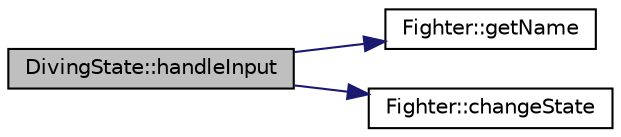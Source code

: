 digraph "DivingState::handleInput"
{
  edge [fontname="Helvetica",fontsize="10",labelfontname="Helvetica",labelfontsize="10"];
  node [fontname="Helvetica",fontsize="10",shape=record];
  rankdir="LR";
  Node1 [label="DivingState::handleInput",height=0.2,width=0.4,color="black", fillcolor="grey75", style="filled", fontcolor="black"];
  Node1 -> Node2 [color="midnightblue",fontsize="10",style="solid",fontname="Helvetica"];
  Node2 [label="Fighter::getName",height=0.2,width=0.4,color="black", fillcolor="white", style="filled",URL="$classFighter.html#aea4a9cf98a672b2305d1147885b91c34"];
  Node1 -> Node3 [color="midnightblue",fontsize="10",style="solid",fontname="Helvetica"];
  Node3 [label="Fighter::changeState",height=0.2,width=0.4,color="black", fillcolor="white", style="filled",URL="$classFighter.html#add08055f60abd6e9235291b653f65be5"];
}
